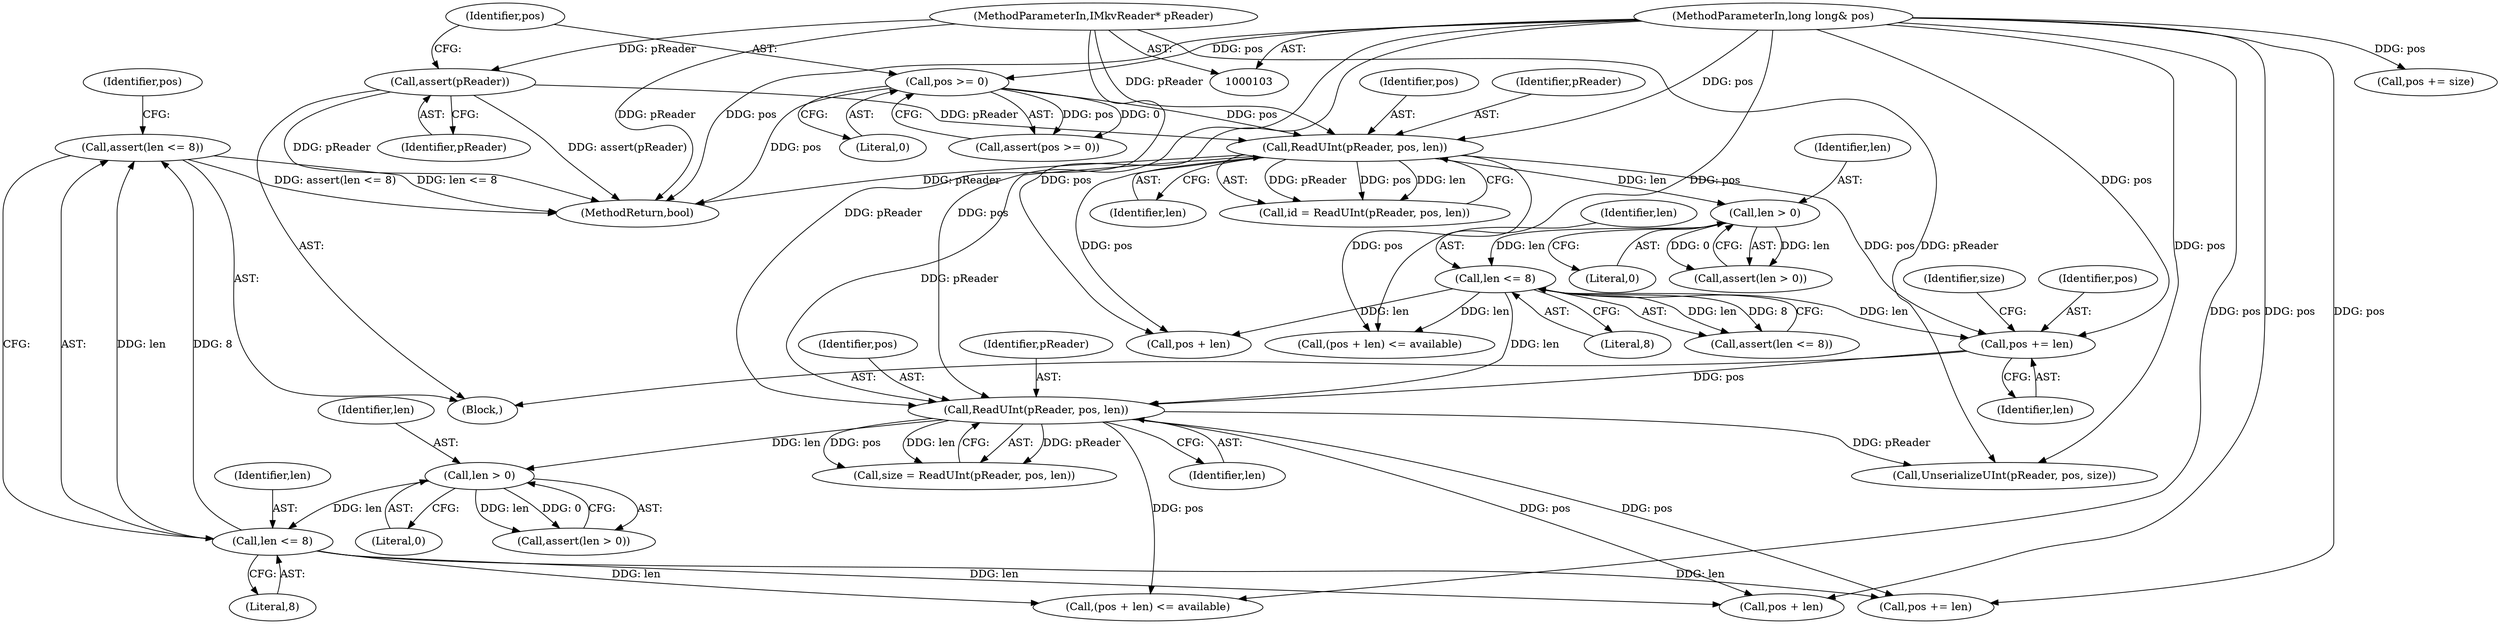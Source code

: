 digraph "1_Android_cc274e2abe8b2a6698a5c47d8aa4bb45f1f9538d_30@API" {
"1000199" [label="(Call,assert(len <= 8))"];
"1000200" [label="(Call,len <= 8)"];
"1000196" [label="(Call,len > 0)"];
"1000183" [label="(Call,ReadUInt(pReader, pos, len))"];
"1000147" [label="(Call,ReadUInt(pReader, pos, len))"];
"1000109" [label="(Call,assert(pReader))"];
"1000104" [label="(MethodParameterIn,IMkvReader* pReader)"];
"1000112" [label="(Call,pos >= 0)"];
"1000105" [label="(MethodParameterIn,long long& pos)"];
"1000177" [label="(Call,pos += len)"];
"1000160" [label="(Call,len <= 8)"];
"1000156" [label="(Call,len > 0)"];
"1000157" [label="(Identifier,len)"];
"1000195" [label="(Call,assert(len > 0))"];
"1000162" [label="(Literal,8)"];
"1000105" [label="(MethodParameterIn,long long& pos)"];
"1000200" [label="(Call,len <= 8)"];
"1000183" [label="(Call,ReadUInt(pReader, pos, len))"];
"1000110" [label="(Identifier,pReader)"];
"1000156" [label="(Call,len > 0)"];
"1000108" [label="(Block,)"];
"1000227" [label="(MethodReturn,bool)"];
"1000155" [label="(Call,assert(len > 0))"];
"1000186" [label="(Identifier,len)"];
"1000161" [label="(Identifier,len)"];
"1000177" [label="(Call,pos += len)"];
"1000150" [label="(Identifier,len)"];
"1000113" [label="(Identifier,pos)"];
"1000206" [label="(Identifier,pos)"];
"1000164" [label="(Call,(pos + len) <= available)"];
"1000147" [label="(Call,ReadUInt(pReader, pos, len))"];
"1000160" [label="(Call,len <= 8)"];
"1000111" [label="(Call,assert(pos >= 0))"];
"1000209" [label="(Call,pos += len)"];
"1000185" [label="(Identifier,pos)"];
"1000112" [label="(Call,pos >= 0)"];
"1000165" [label="(Call,pos + len)"];
"1000198" [label="(Literal,0)"];
"1000222" [label="(Call,pos += size)"];
"1000202" [label="(Literal,8)"];
"1000197" [label="(Identifier,len)"];
"1000145" [label="(Call,id = ReadUInt(pReader, pos, len))"];
"1000149" [label="(Identifier,pos)"];
"1000184" [label="(Identifier,pReader)"];
"1000104" [label="(MethodParameterIn,IMkvReader* pReader)"];
"1000196" [label="(Call,len > 0)"];
"1000199" [label="(Call,assert(len <= 8))"];
"1000201" [label="(Identifier,len)"];
"1000178" [label="(Identifier,pos)"];
"1000158" [label="(Literal,0)"];
"1000214" [label="(Call,UnserializeUInt(pReader, pos, size))"];
"1000204" [label="(Call,(pos + len) <= available)"];
"1000148" [label="(Identifier,pReader)"];
"1000114" [label="(Literal,0)"];
"1000179" [label="(Identifier,len)"];
"1000159" [label="(Call,assert(len <= 8))"];
"1000181" [label="(Call,size = ReadUInt(pReader, pos, len))"];
"1000182" [label="(Identifier,size)"];
"1000109" [label="(Call,assert(pReader))"];
"1000205" [label="(Call,pos + len)"];
"1000199" -> "1000108"  [label="AST: "];
"1000199" -> "1000200"  [label="CFG: "];
"1000200" -> "1000199"  [label="AST: "];
"1000206" -> "1000199"  [label="CFG: "];
"1000199" -> "1000227"  [label="DDG: len <= 8"];
"1000199" -> "1000227"  [label="DDG: assert(len <= 8)"];
"1000200" -> "1000199"  [label="DDG: len"];
"1000200" -> "1000199"  [label="DDG: 8"];
"1000200" -> "1000202"  [label="CFG: "];
"1000201" -> "1000200"  [label="AST: "];
"1000202" -> "1000200"  [label="AST: "];
"1000196" -> "1000200"  [label="DDG: len"];
"1000200" -> "1000204"  [label="DDG: len"];
"1000200" -> "1000205"  [label="DDG: len"];
"1000200" -> "1000209"  [label="DDG: len"];
"1000196" -> "1000195"  [label="AST: "];
"1000196" -> "1000198"  [label="CFG: "];
"1000197" -> "1000196"  [label="AST: "];
"1000198" -> "1000196"  [label="AST: "];
"1000195" -> "1000196"  [label="CFG: "];
"1000196" -> "1000195"  [label="DDG: len"];
"1000196" -> "1000195"  [label="DDG: 0"];
"1000183" -> "1000196"  [label="DDG: len"];
"1000183" -> "1000181"  [label="AST: "];
"1000183" -> "1000186"  [label="CFG: "];
"1000184" -> "1000183"  [label="AST: "];
"1000185" -> "1000183"  [label="AST: "];
"1000186" -> "1000183"  [label="AST: "];
"1000181" -> "1000183"  [label="CFG: "];
"1000183" -> "1000181"  [label="DDG: pReader"];
"1000183" -> "1000181"  [label="DDG: pos"];
"1000183" -> "1000181"  [label="DDG: len"];
"1000147" -> "1000183"  [label="DDG: pReader"];
"1000104" -> "1000183"  [label="DDG: pReader"];
"1000177" -> "1000183"  [label="DDG: pos"];
"1000105" -> "1000183"  [label="DDG: pos"];
"1000160" -> "1000183"  [label="DDG: len"];
"1000183" -> "1000204"  [label="DDG: pos"];
"1000183" -> "1000205"  [label="DDG: pos"];
"1000183" -> "1000209"  [label="DDG: pos"];
"1000183" -> "1000214"  [label="DDG: pReader"];
"1000147" -> "1000145"  [label="AST: "];
"1000147" -> "1000150"  [label="CFG: "];
"1000148" -> "1000147"  [label="AST: "];
"1000149" -> "1000147"  [label="AST: "];
"1000150" -> "1000147"  [label="AST: "];
"1000145" -> "1000147"  [label="CFG: "];
"1000147" -> "1000227"  [label="DDG: pReader"];
"1000147" -> "1000145"  [label="DDG: pReader"];
"1000147" -> "1000145"  [label="DDG: pos"];
"1000147" -> "1000145"  [label="DDG: len"];
"1000109" -> "1000147"  [label="DDG: pReader"];
"1000104" -> "1000147"  [label="DDG: pReader"];
"1000112" -> "1000147"  [label="DDG: pos"];
"1000105" -> "1000147"  [label="DDG: pos"];
"1000147" -> "1000156"  [label="DDG: len"];
"1000147" -> "1000164"  [label="DDG: pos"];
"1000147" -> "1000165"  [label="DDG: pos"];
"1000147" -> "1000177"  [label="DDG: pos"];
"1000109" -> "1000108"  [label="AST: "];
"1000109" -> "1000110"  [label="CFG: "];
"1000110" -> "1000109"  [label="AST: "];
"1000113" -> "1000109"  [label="CFG: "];
"1000109" -> "1000227"  [label="DDG: pReader"];
"1000109" -> "1000227"  [label="DDG: assert(pReader)"];
"1000104" -> "1000109"  [label="DDG: pReader"];
"1000104" -> "1000103"  [label="AST: "];
"1000104" -> "1000227"  [label="DDG: pReader"];
"1000104" -> "1000214"  [label="DDG: pReader"];
"1000112" -> "1000111"  [label="AST: "];
"1000112" -> "1000114"  [label="CFG: "];
"1000113" -> "1000112"  [label="AST: "];
"1000114" -> "1000112"  [label="AST: "];
"1000111" -> "1000112"  [label="CFG: "];
"1000112" -> "1000227"  [label="DDG: pos"];
"1000112" -> "1000111"  [label="DDG: pos"];
"1000112" -> "1000111"  [label="DDG: 0"];
"1000105" -> "1000112"  [label="DDG: pos"];
"1000105" -> "1000103"  [label="AST: "];
"1000105" -> "1000227"  [label="DDG: pos"];
"1000105" -> "1000164"  [label="DDG: pos"];
"1000105" -> "1000165"  [label="DDG: pos"];
"1000105" -> "1000177"  [label="DDG: pos"];
"1000105" -> "1000204"  [label="DDG: pos"];
"1000105" -> "1000205"  [label="DDG: pos"];
"1000105" -> "1000209"  [label="DDG: pos"];
"1000105" -> "1000214"  [label="DDG: pos"];
"1000105" -> "1000222"  [label="DDG: pos"];
"1000177" -> "1000108"  [label="AST: "];
"1000177" -> "1000179"  [label="CFG: "];
"1000178" -> "1000177"  [label="AST: "];
"1000179" -> "1000177"  [label="AST: "];
"1000182" -> "1000177"  [label="CFG: "];
"1000160" -> "1000177"  [label="DDG: len"];
"1000160" -> "1000159"  [label="AST: "];
"1000160" -> "1000162"  [label="CFG: "];
"1000161" -> "1000160"  [label="AST: "];
"1000162" -> "1000160"  [label="AST: "];
"1000159" -> "1000160"  [label="CFG: "];
"1000160" -> "1000159"  [label="DDG: len"];
"1000160" -> "1000159"  [label="DDG: 8"];
"1000156" -> "1000160"  [label="DDG: len"];
"1000160" -> "1000164"  [label="DDG: len"];
"1000160" -> "1000165"  [label="DDG: len"];
"1000156" -> "1000155"  [label="AST: "];
"1000156" -> "1000158"  [label="CFG: "];
"1000157" -> "1000156"  [label="AST: "];
"1000158" -> "1000156"  [label="AST: "];
"1000155" -> "1000156"  [label="CFG: "];
"1000156" -> "1000155"  [label="DDG: len"];
"1000156" -> "1000155"  [label="DDG: 0"];
}
